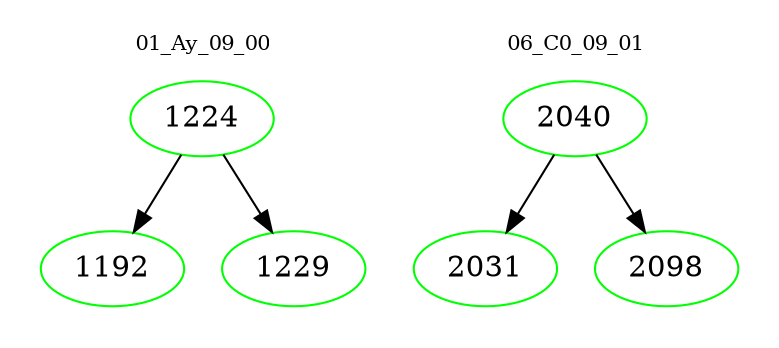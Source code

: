 digraph{
subgraph cluster_0 {
color = white
label = "01_Ay_09_00";
fontsize=10;
T0_1224 [label="1224", color="green"]
T0_1224 -> T0_1192 [color="black"]
T0_1192 [label="1192", color="green"]
T0_1224 -> T0_1229 [color="black"]
T0_1229 [label="1229", color="green"]
}
subgraph cluster_1 {
color = white
label = "06_C0_09_01";
fontsize=10;
T1_2040 [label="2040", color="green"]
T1_2040 -> T1_2031 [color="black"]
T1_2031 [label="2031", color="green"]
T1_2040 -> T1_2098 [color="black"]
T1_2098 [label="2098", color="green"]
}
}
